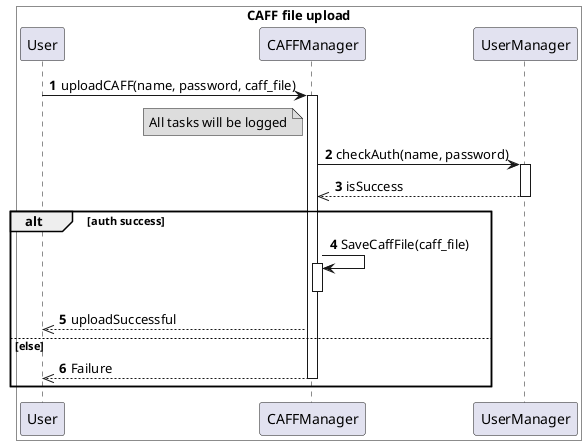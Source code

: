 @startuml
autonumber 1

box "CAFF file upload" #FFF

User -> CAFFManager: uploadCAFF(name, password, caff_file)
activate CAFFManager 

note left of CAFFManager #DDD
All tasks will be logged
end note

CAFFManager -> UserManager: checkAuth(name, password)
activate UserManager

UserManager -->> CAFFManager: isSuccess
deactivate UserManager

alt auth success

CAFFManager -> CAFFManager: SaveCaffFile(caff_file)
activate CAFFManager

deactivate CAFFManager


CAFFManager -->> User: uploadSuccessful

else else


User <<-- CAFFManager: Failure
deactivate CAFFManager 

end

end box

@enduml